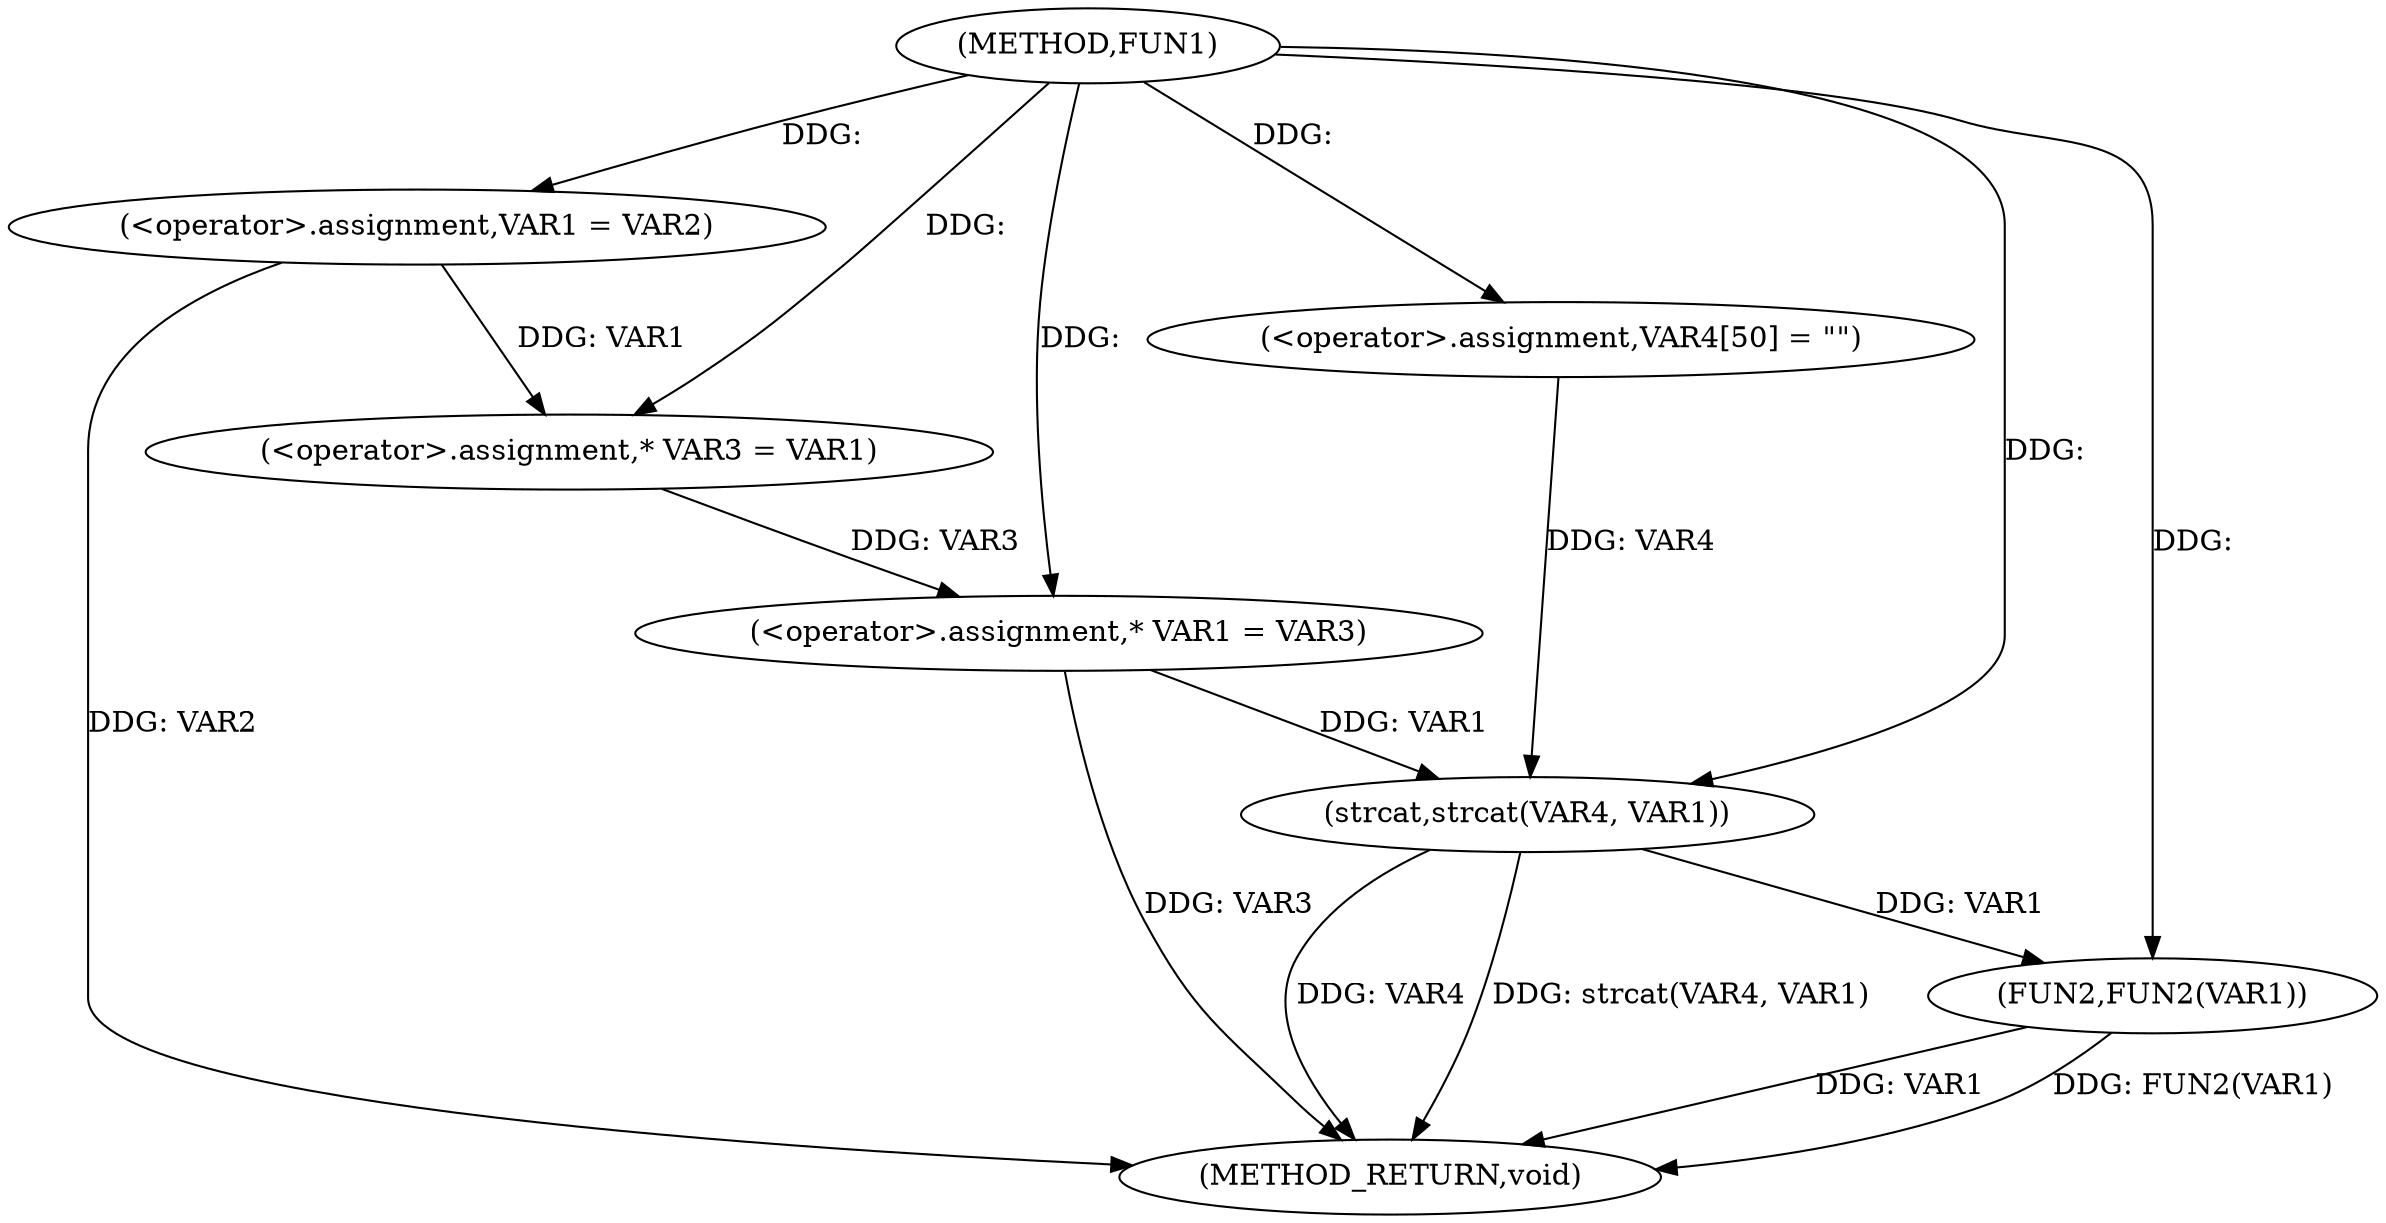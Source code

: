 digraph FUN1 {  
"1000100" [label = "(METHOD,FUN1)" ]
"1000126" [label = "(METHOD_RETURN,void)" ]
"1000104" [label = "(<operator>.assignment,VAR1 = VAR2)" ]
"1000109" [label = "(<operator>.assignment,* VAR3 = VAR1)" ]
"1000113" [label = "(<operator>.assignment,* VAR1 = VAR3)" ]
"1000118" [label = "(<operator>.assignment,VAR4[50] = \"\")" ]
"1000121" [label = "(strcat,strcat(VAR4, VAR1))" ]
"1000124" [label = "(FUN2,FUN2(VAR1))" ]
  "1000124" -> "1000126"  [ label = "DDG: VAR1"] 
  "1000121" -> "1000126"  [ label = "DDG: VAR4"] 
  "1000124" -> "1000126"  [ label = "DDG: FUN2(VAR1)"] 
  "1000113" -> "1000126"  [ label = "DDG: VAR3"] 
  "1000121" -> "1000126"  [ label = "DDG: strcat(VAR4, VAR1)"] 
  "1000104" -> "1000126"  [ label = "DDG: VAR2"] 
  "1000100" -> "1000104"  [ label = "DDG: "] 
  "1000104" -> "1000109"  [ label = "DDG: VAR1"] 
  "1000100" -> "1000109"  [ label = "DDG: "] 
  "1000109" -> "1000113"  [ label = "DDG: VAR3"] 
  "1000100" -> "1000113"  [ label = "DDG: "] 
  "1000100" -> "1000118"  [ label = "DDG: "] 
  "1000118" -> "1000121"  [ label = "DDG: VAR4"] 
  "1000100" -> "1000121"  [ label = "DDG: "] 
  "1000113" -> "1000121"  [ label = "DDG: VAR1"] 
  "1000121" -> "1000124"  [ label = "DDG: VAR1"] 
  "1000100" -> "1000124"  [ label = "DDG: "] 
}
